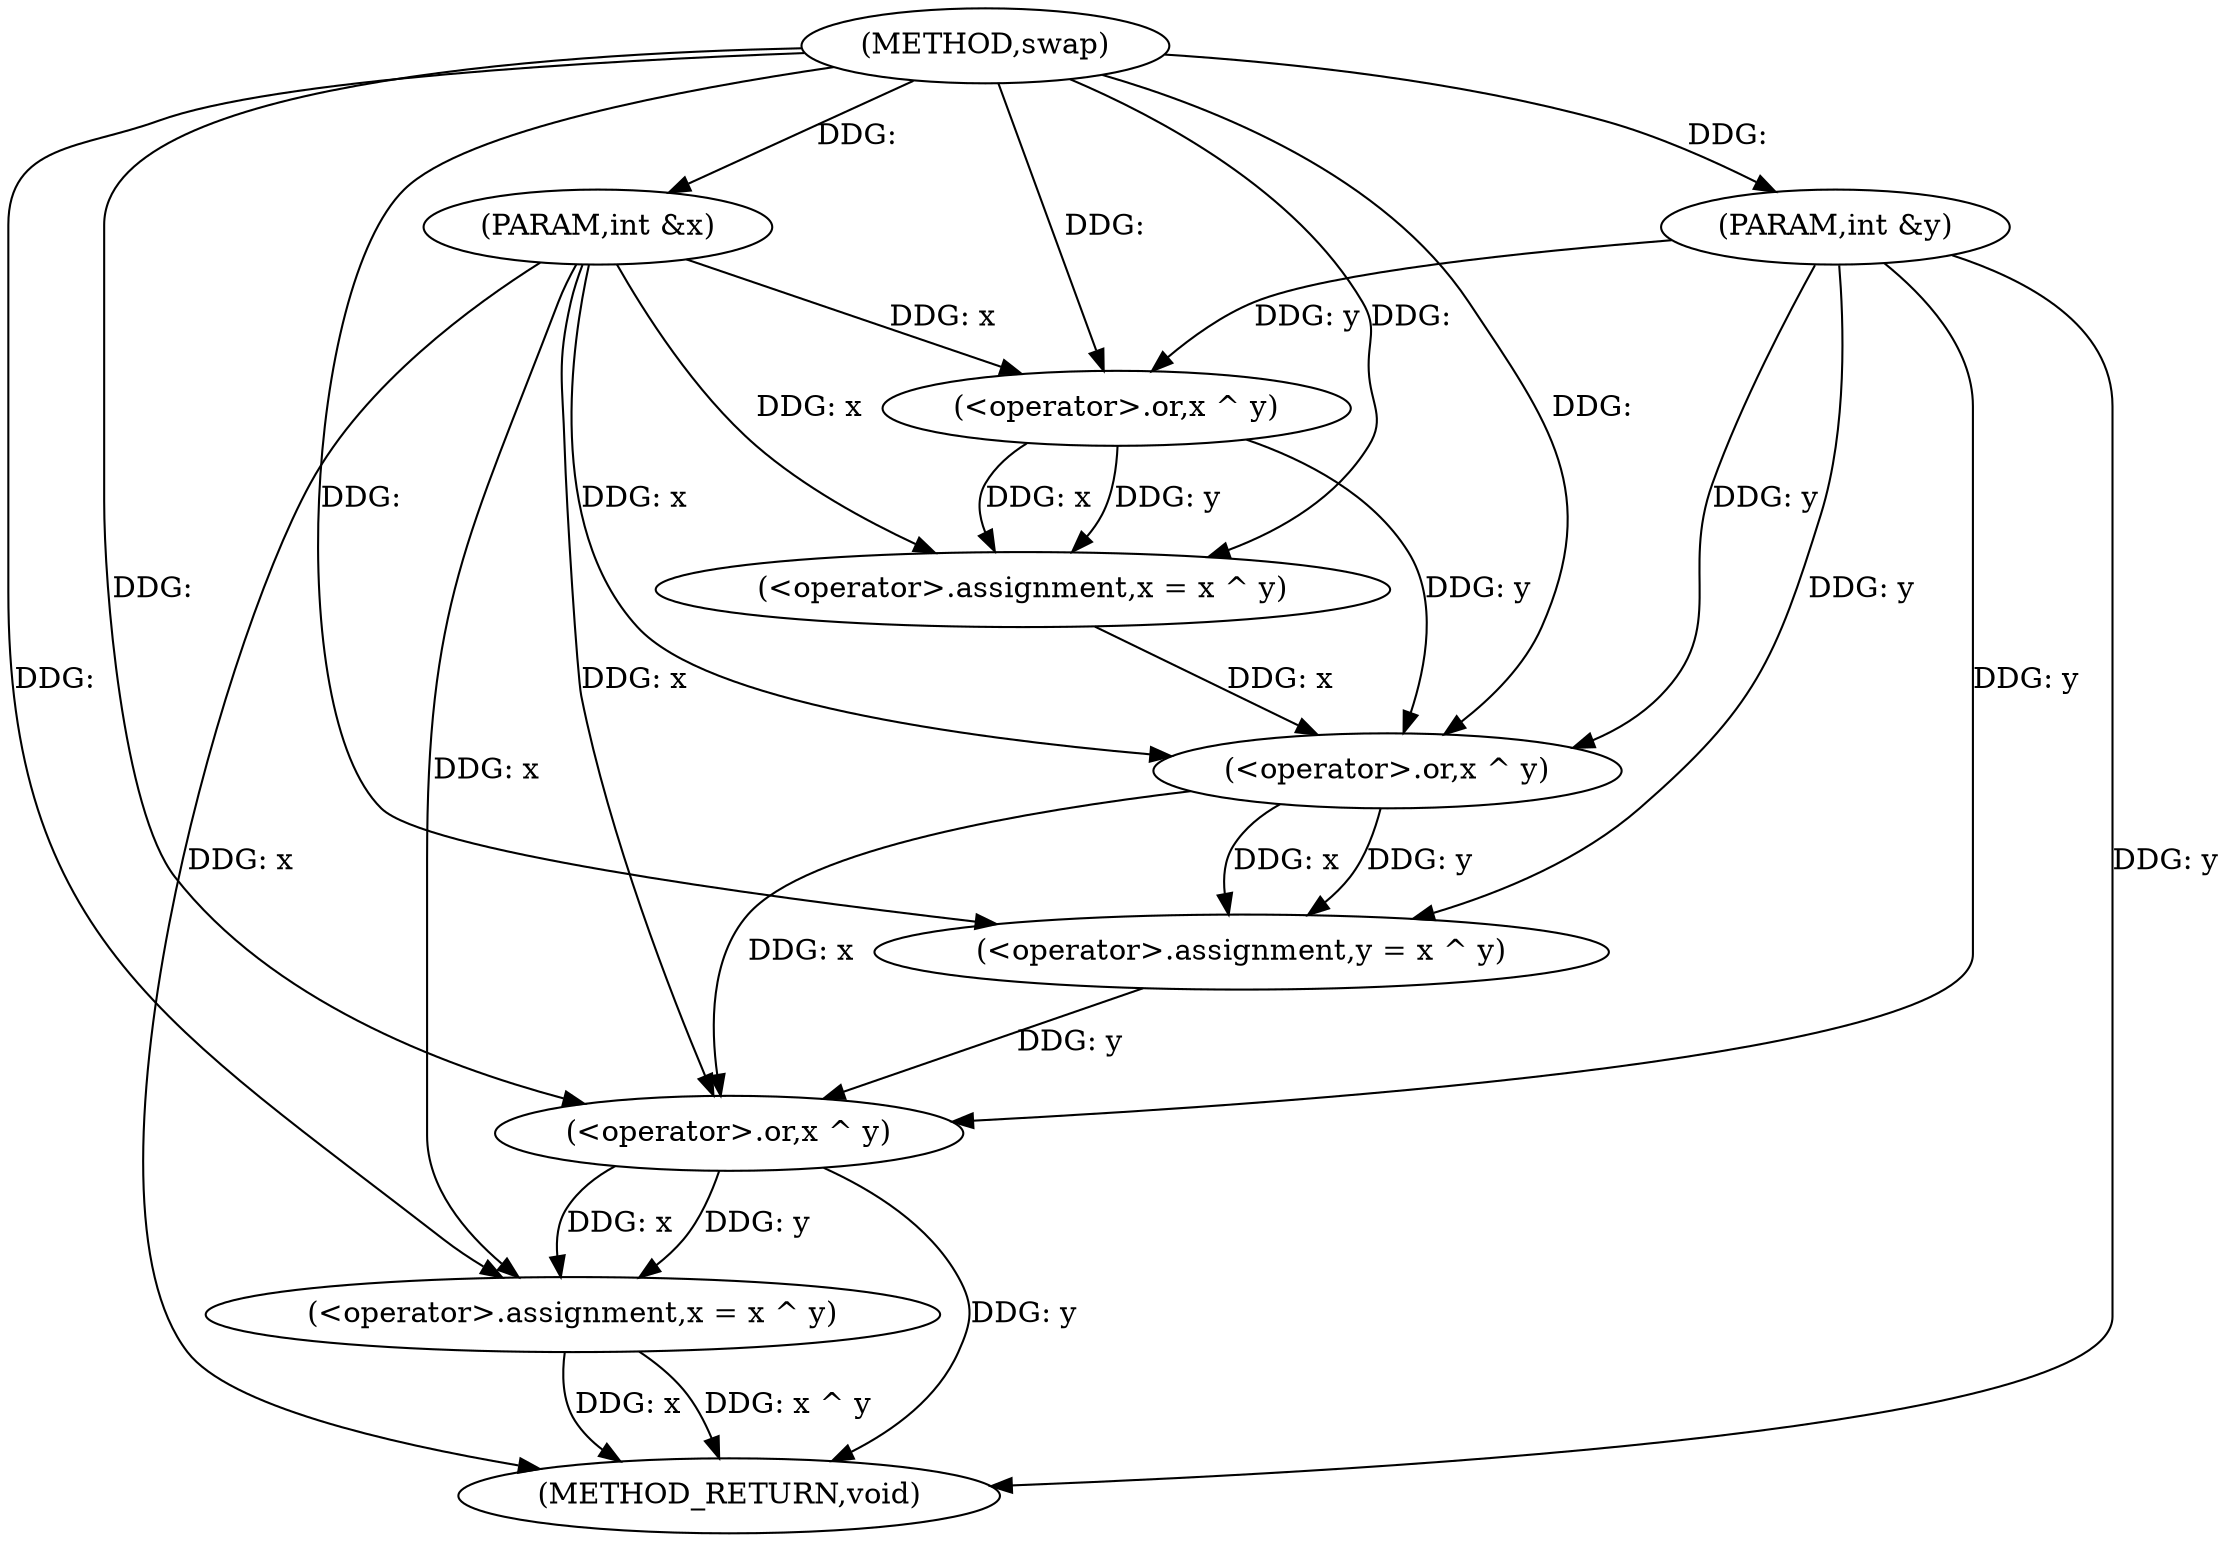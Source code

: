 digraph "swap" {  
"1000292" [label = "(METHOD,swap)" ]
"1000311" [label = "(METHOD_RETURN,void)" ]
"1000293" [label = "(PARAM,int &x)" ]
"1000294" [label = "(PARAM,int &y)" ]
"1000296" [label = "(<operator>.assignment,x = x ^ y)" ]
"1000301" [label = "(<operator>.assignment,y = x ^ y)" ]
"1000306" [label = "(<operator>.assignment,x = x ^ y)" ]
"1000298" [label = "(<operator>.or,x ^ y)" ]
"1000303" [label = "(<operator>.or,x ^ y)" ]
"1000308" [label = "(<operator>.or,x ^ y)" ]
  "1000293" -> "1000311"  [ label = "DDG: x"] 
  "1000294" -> "1000311"  [ label = "DDG: y"] 
  "1000306" -> "1000311"  [ label = "DDG: x"] 
  "1000308" -> "1000311"  [ label = "DDG: y"] 
  "1000306" -> "1000311"  [ label = "DDG: x ^ y"] 
  "1000292" -> "1000293"  [ label = "DDG: "] 
  "1000292" -> "1000294"  [ label = "DDG: "] 
  "1000298" -> "1000296"  [ label = "DDG: y"] 
  "1000298" -> "1000296"  [ label = "DDG: x"] 
  "1000303" -> "1000301"  [ label = "DDG: y"] 
  "1000303" -> "1000301"  [ label = "DDG: x"] 
  "1000308" -> "1000306"  [ label = "DDG: y"] 
  "1000308" -> "1000306"  [ label = "DDG: x"] 
  "1000293" -> "1000296"  [ label = "DDG: x"] 
  "1000292" -> "1000296"  [ label = "DDG: "] 
  "1000294" -> "1000301"  [ label = "DDG: y"] 
  "1000292" -> "1000301"  [ label = "DDG: "] 
  "1000293" -> "1000306"  [ label = "DDG: x"] 
  "1000292" -> "1000306"  [ label = "DDG: "] 
  "1000293" -> "1000298"  [ label = "DDG: x"] 
  "1000292" -> "1000298"  [ label = "DDG: "] 
  "1000294" -> "1000298"  [ label = "DDG: y"] 
  "1000296" -> "1000303"  [ label = "DDG: x"] 
  "1000293" -> "1000303"  [ label = "DDG: x"] 
  "1000292" -> "1000303"  [ label = "DDG: "] 
  "1000298" -> "1000303"  [ label = "DDG: y"] 
  "1000294" -> "1000303"  [ label = "DDG: y"] 
  "1000303" -> "1000308"  [ label = "DDG: x"] 
  "1000293" -> "1000308"  [ label = "DDG: x"] 
  "1000292" -> "1000308"  [ label = "DDG: "] 
  "1000301" -> "1000308"  [ label = "DDG: y"] 
  "1000294" -> "1000308"  [ label = "DDG: y"] 
}
